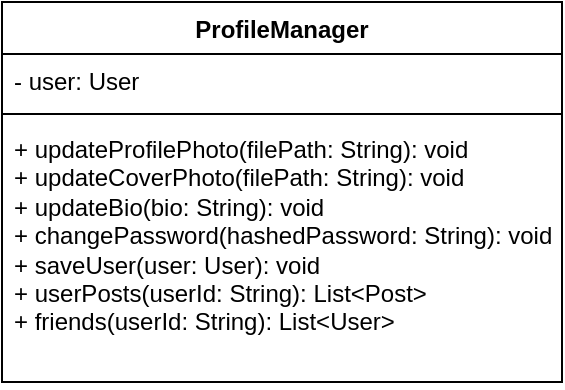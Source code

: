 <mxfile version="24.9.3">
  <diagram name="Page-1" id="9i1114IZh_uKOEwifaeQ">
    <mxGraphModel dx="1050" dy="530" grid="1" gridSize="10" guides="1" tooltips="1" connect="1" arrows="1" fold="1" page="1" pageScale="1" pageWidth="850" pageHeight="1100" math="0" shadow="0">
      <root>
        <mxCell id="0" />
        <mxCell id="1" parent="0" />
        <mxCell id="vhDrarXeb6KXPBNjRkZj-14" value="ProfileManager" style="swimlane;fontStyle=1;align=center;verticalAlign=top;childLayout=stackLayout;horizontal=1;startSize=26;horizontalStack=0;resizeParent=1;resizeParentMax=0;resizeLast=0;collapsible=1;marginBottom=0;whiteSpace=wrap;html=1;" vertex="1" parent="1">
          <mxGeometry x="250" y="180" width="280" height="190" as="geometry" />
        </mxCell>
        <mxCell id="vhDrarXeb6KXPBNjRkZj-15" value="- user: User" style="text;strokeColor=none;fillColor=none;align=left;verticalAlign=top;spacingLeft=4;spacingRight=4;overflow=hidden;rotatable=0;points=[[0,0.5],[1,0.5]];portConstraint=eastwest;whiteSpace=wrap;html=1;" vertex="1" parent="vhDrarXeb6KXPBNjRkZj-14">
          <mxGeometry y="26" width="280" height="26" as="geometry" />
        </mxCell>
        <mxCell id="vhDrarXeb6KXPBNjRkZj-16" value="" style="line;strokeWidth=1;fillColor=none;align=left;verticalAlign=middle;spacingTop=-1;spacingLeft=3;spacingRight=3;rotatable=0;labelPosition=right;points=[];portConstraint=eastwest;strokeColor=inherit;" vertex="1" parent="vhDrarXeb6KXPBNjRkZj-14">
          <mxGeometry y="52" width="280" height="8" as="geometry" />
        </mxCell>
        <mxCell id="vhDrarXeb6KXPBNjRkZj-17" value="+ updateProfilePhoto(filePath: String): void&lt;div&gt;+ updateCoverPhoto(filePath: String): void&lt;/div&gt;&lt;div&gt;+ updateBio(bio: String): void&lt;/div&gt;&lt;div&gt;+ changePassword(hashedPassword: String): void&lt;/div&gt;&lt;div&gt;+ saveUser(user: User): void&lt;/div&gt;&lt;div&gt;+ userPosts(userId: String): List&amp;lt;Post&amp;gt;&lt;/div&gt;&lt;div&gt;+ friends(userId: String): List&amp;lt;User&amp;gt;&lt;/div&gt;" style="text;strokeColor=none;fillColor=none;align=left;verticalAlign=top;spacingLeft=4;spacingRight=4;overflow=hidden;rotatable=0;points=[[0,0.5],[1,0.5]];portConstraint=eastwest;whiteSpace=wrap;html=1;" vertex="1" parent="vhDrarXeb6KXPBNjRkZj-14">
          <mxGeometry y="60" width="280" height="130" as="geometry" />
        </mxCell>
      </root>
    </mxGraphModel>
  </diagram>
</mxfile>
